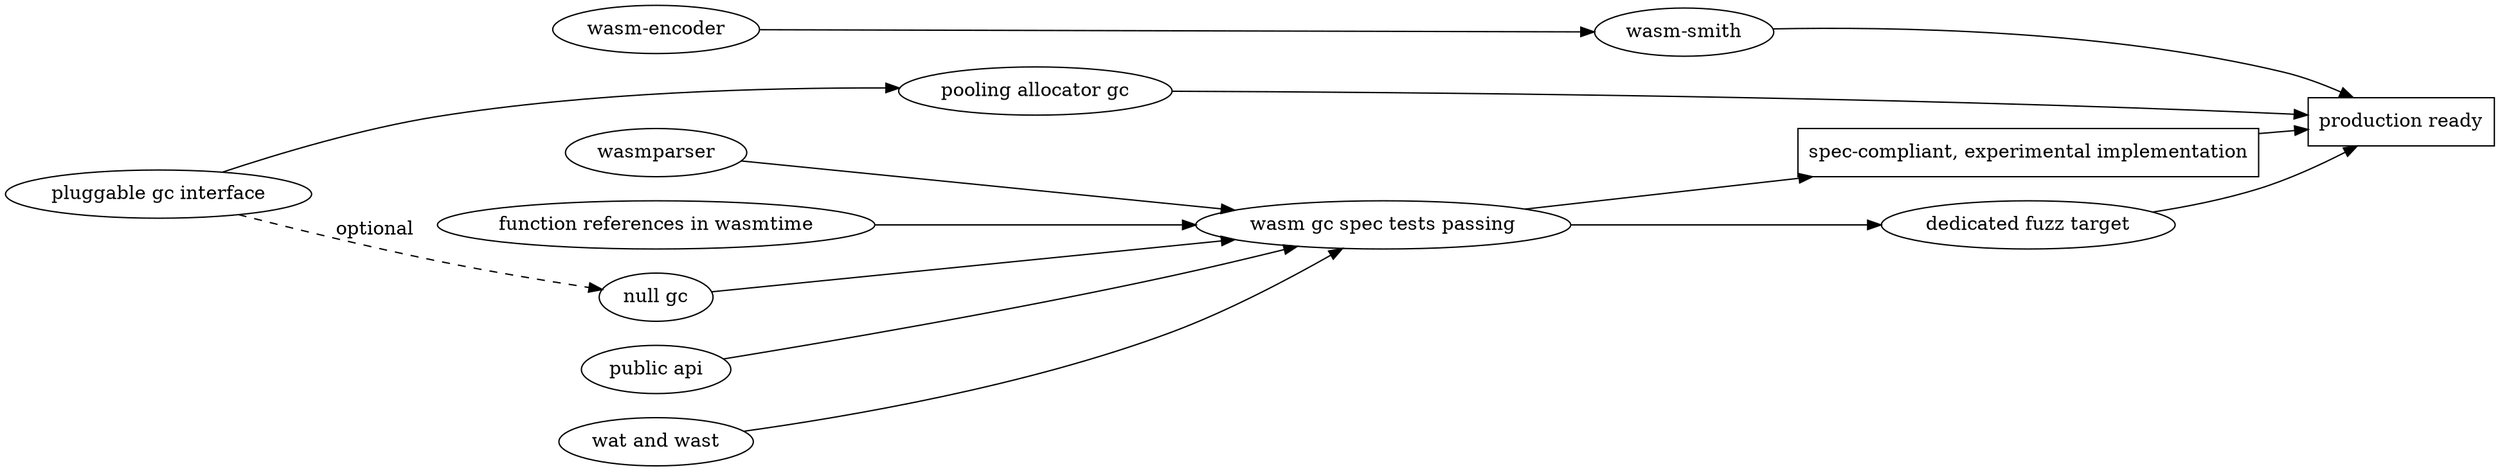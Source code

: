 digraph {
    rankdir = "LR";

    {
        rank = same;
        wasmparser [label = "wasmparser"];
        wasm_encoder [label = "wasm-encoder"];
        wat [label = "wat and wast"];
    }

    {
        rank = same;
        wasm_smith [label = "wasm-smith"];
    }
    wasm_encoder -> wasm_smith;

    {
        rank = same;
        func_refs [label = "function references in wasmtime"];
    }

    {
        rank = same;
        gc_interface [label = "pluggable gc interface"];
    }

    {
        rank = same;
        null_gc [label = "null gc"];
    }
    gc_interface -> null_gc [style = "dashed", label = "optional"];

    {
        rank = same;
        public_api [label = "public api"];
    }

    {
        rank = same;
        spec_tests [label = "wasm gc spec tests passing"];
    }
    null_gc -> spec_tests;
    func_refs -> spec_tests;
    wasmparser -> spec_tests;
    wat -> spec_tests;
    public_api -> spec_tests;

    {
        rank = same;
        spec_compliant [shape = "rectangle", label = "spec-compliant, experimental implementation"];
    }
    spec_tests -> spec_compliant;

    {
        rank = same;
        pooling_gc [label = "pooling allocator gc"];
    }
    gc_interface -> pooling_gc;

    {
        rank = same;
        fuzz_target [label = "dedicated fuzz target"];
    }
    spec_tests -> fuzz_target;

    {
        rank = same;
        prod_ready [shape = "rectangle", label = "production ready"];
    }
    spec_compliant -> prod_ready;
    fuzz_target -> prod_ready;
    wasm_smith -> prod_ready;
    pooling_gc -> prod_ready;
}
